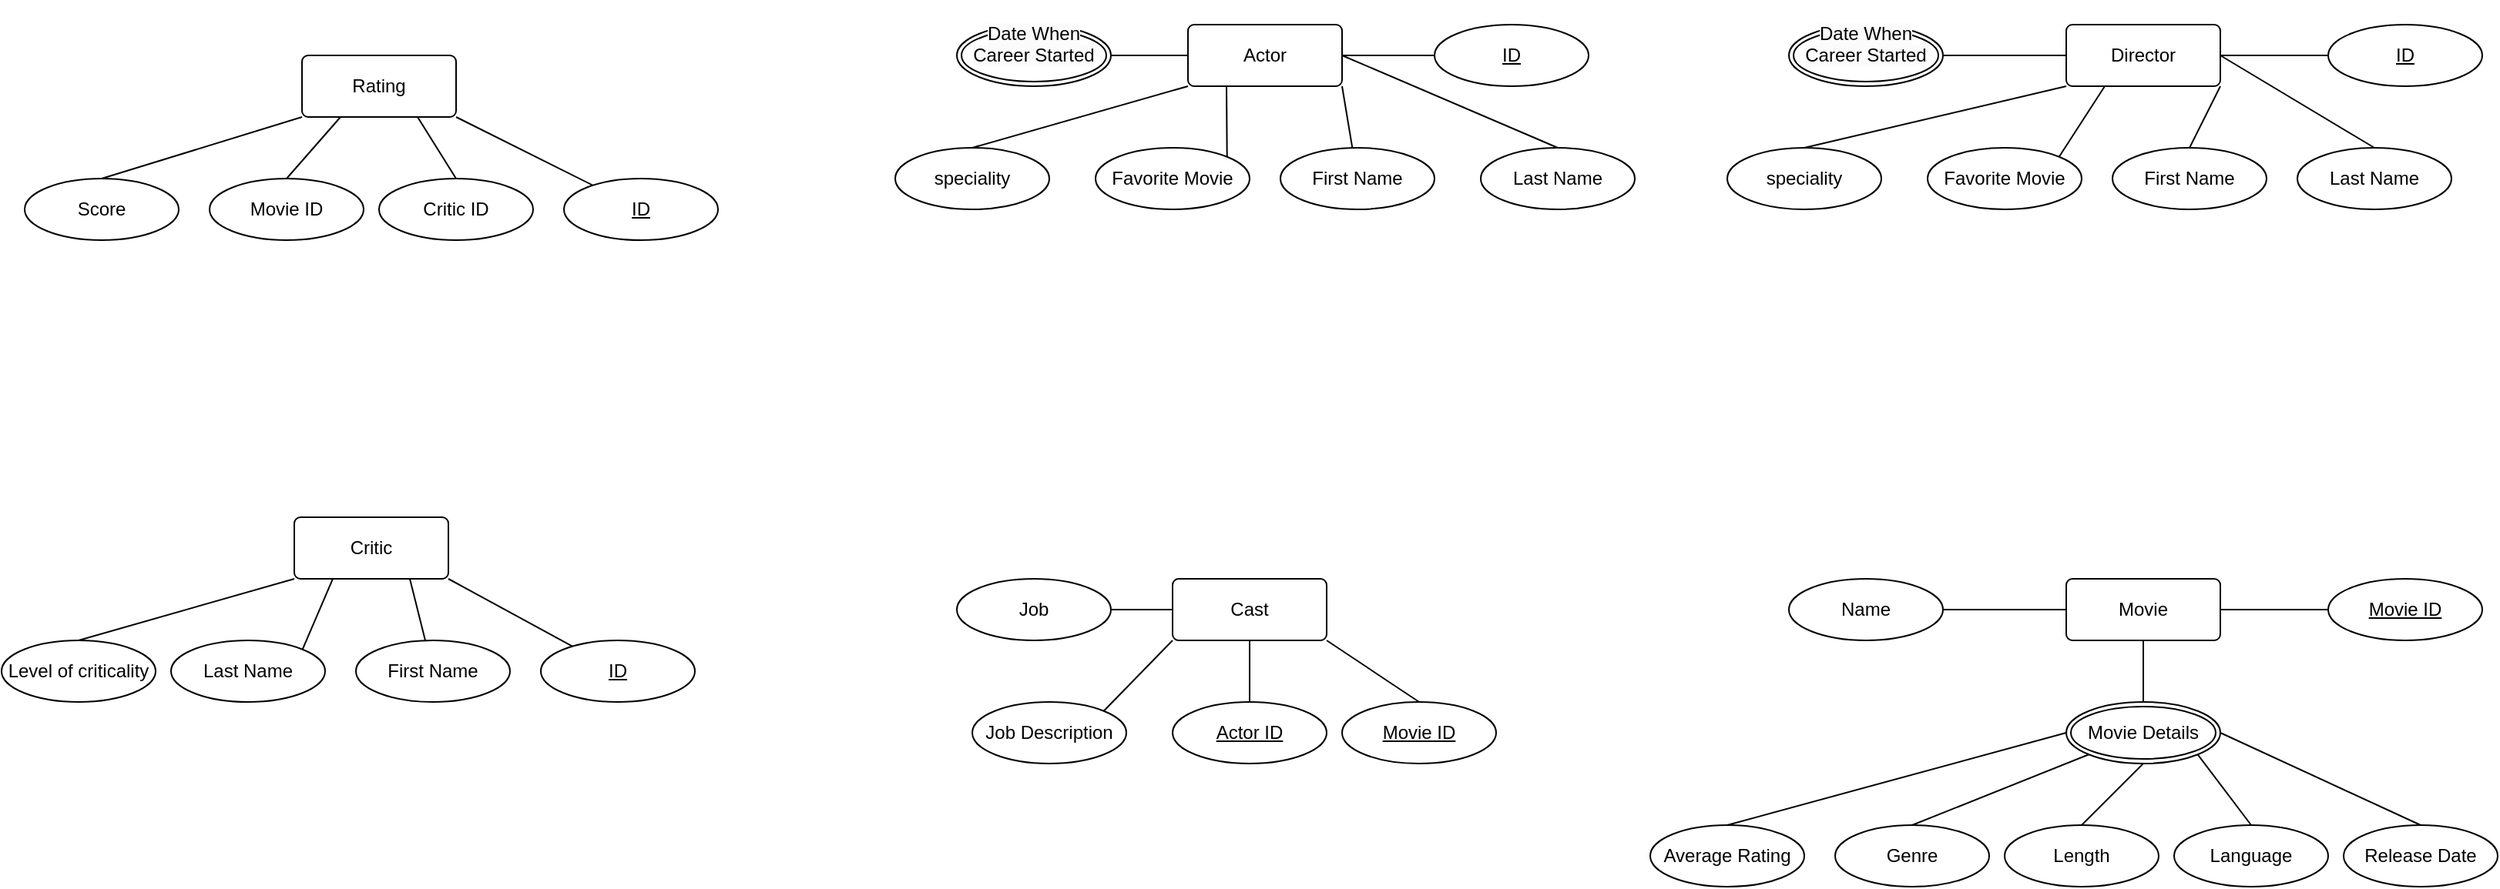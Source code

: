 <mxfile version="20.8.22" type="github">
  <diagram name="Page-1" id="e56a1550-8fbb-45ad-956c-1786394a9013">
    <mxGraphModel dx="2534" dy="764" grid="1" gridSize="10" guides="1" tooltips="1" connect="1" arrows="1" fold="1" page="1" pageScale="1" pageWidth="1100" pageHeight="850" background="none" math="0" shadow="0">
      <root>
        <mxCell id="0" />
        <mxCell id="1" parent="0" />
        <mxCell id="o5k_G5LygYLpbHygVO8U-1" value="Actor" style="rounded=1;arcSize=10;whiteSpace=wrap;html=1;align=center;" vertex="1" parent="1">
          <mxGeometry x="210" y="80" width="100" height="40" as="geometry" />
        </mxCell>
        <mxCell id="o5k_G5LygYLpbHygVO8U-2" value="speciality" style="ellipse;whiteSpace=wrap;html=1;align=center;" vertex="1" parent="1">
          <mxGeometry x="20" y="160" width="100" height="40" as="geometry" />
        </mxCell>
        <mxCell id="o5k_G5LygYLpbHygVO8U-3" value="Favorite Movie" style="ellipse;whiteSpace=wrap;html=1;align=center;" vertex="1" parent="1">
          <mxGeometry x="150" y="160" width="100" height="40" as="geometry" />
        </mxCell>
        <mxCell id="o5k_G5LygYLpbHygVO8U-5" value="" style="endArrow=none;html=1;rounded=0;entryX=0;entryY=1;entryDx=0;entryDy=0;exitX=0.5;exitY=0;exitDx=0;exitDy=0;" edge="1" parent="1" source="o5k_G5LygYLpbHygVO8U-2" target="o5k_G5LygYLpbHygVO8U-1">
          <mxGeometry relative="1" as="geometry">
            <mxPoint x="60" y="130" as="sourcePoint" />
            <mxPoint x="220" y="130" as="targetPoint" />
            <Array as="points" />
          </mxGeometry>
        </mxCell>
        <mxCell id="o5k_G5LygYLpbHygVO8U-6" value="" style="endArrow=none;html=1;rounded=0;exitX=1;exitY=0;exitDx=0;exitDy=0;entryX=0.25;entryY=1;entryDx=0;entryDy=0;" edge="1" parent="1" source="o5k_G5LygYLpbHygVO8U-3" target="o5k_G5LygYLpbHygVO8U-1">
          <mxGeometry relative="1" as="geometry">
            <mxPoint x="240" y="250" as="sourcePoint" />
            <mxPoint x="400" y="250" as="targetPoint" />
          </mxGeometry>
        </mxCell>
        <mxCell id="o5k_G5LygYLpbHygVO8U-7" value="" style="endArrow=none;html=1;rounded=0;exitX=1;exitY=0.5;exitDx=0;exitDy=0;startArrow=none;" edge="1" parent="1" source="o5k_G5LygYLpbHygVO8U-4">
          <mxGeometry relative="1" as="geometry">
            <mxPoint x="270" y="180" as="sourcePoint" />
            <mxPoint x="420" y="100" as="targetPoint" />
            <Array as="points">
              <mxPoint x="420" y="100" />
            </Array>
          </mxGeometry>
        </mxCell>
        <mxCell id="o5k_G5LygYLpbHygVO8U-9" value="First Name" style="ellipse;whiteSpace=wrap;html=1;align=center;" vertex="1" parent="1">
          <mxGeometry x="270" y="160" width="100" height="40" as="geometry" />
        </mxCell>
        <mxCell id="o5k_G5LygYLpbHygVO8U-10" value="Last Name" style="ellipse;whiteSpace=wrap;html=1;align=center;" vertex="1" parent="1">
          <mxGeometry x="400" y="160" width="100" height="40" as="geometry" />
        </mxCell>
        <mxCell id="o5k_G5LygYLpbHygVO8U-11" value="" style="endArrow=none;html=1;rounded=0;exitX=1;exitY=1;exitDx=0;exitDy=0;" edge="1" parent="1" source="o5k_G5LygYLpbHygVO8U-1" target="o5k_G5LygYLpbHygVO8U-9">
          <mxGeometry relative="1" as="geometry">
            <mxPoint x="240" y="250" as="sourcePoint" />
            <mxPoint x="400" y="250" as="targetPoint" />
          </mxGeometry>
        </mxCell>
        <mxCell id="o5k_G5LygYLpbHygVO8U-12" value="" style="endArrow=none;html=1;rounded=0;entryX=0.5;entryY=0;entryDx=0;entryDy=0;exitX=1;exitY=0.5;exitDx=0;exitDy=0;" edge="1" parent="1" source="o5k_G5LygYLpbHygVO8U-1" target="o5k_G5LygYLpbHygVO8U-10">
          <mxGeometry relative="1" as="geometry">
            <mxPoint x="240" y="250" as="sourcePoint" />
            <mxPoint x="400" y="250" as="targetPoint" />
          </mxGeometry>
        </mxCell>
        <mxCell id="o5k_G5LygYLpbHygVO8U-14" value="&#xa;&lt;span style=&quot;color: rgb(0, 0, 0); font-family: Helvetica; font-size: 12px; font-style: normal; font-variant-ligatures: normal; font-variant-caps: normal; font-weight: 400; letter-spacing: normal; orphans: 2; text-align: center; text-indent: 0px; text-transform: none; widows: 2; word-spacing: 0px; -webkit-text-stroke-width: 0px; background-color: rgb(251, 251, 251); text-decoration-thickness: initial; text-decoration-style: initial; text-decoration-color: initial; float: none; display: inline !important;&quot;&gt;Date When Career Started&lt;/span&gt;&#xa;&#xa;" style="ellipse;shape=doubleEllipse;margin=3;whiteSpace=wrap;html=1;align=center;" vertex="1" parent="1">
          <mxGeometry x="60" y="80" width="100" height="40" as="geometry" />
        </mxCell>
        <mxCell id="o5k_G5LygYLpbHygVO8U-15" value="" style="endArrow=none;html=1;rounded=0;exitX=1;exitY=0.5;exitDx=0;exitDy=0;entryX=0;entryY=0.5;entryDx=0;entryDy=0;" edge="1" parent="1" source="o5k_G5LygYLpbHygVO8U-14" target="o5k_G5LygYLpbHygVO8U-1">
          <mxGeometry relative="1" as="geometry">
            <mxPoint x="470" y="370" as="sourcePoint" />
            <mxPoint x="630" y="370" as="targetPoint" />
          </mxGeometry>
        </mxCell>
        <mxCell id="o5k_G5LygYLpbHygVO8U-29" value="Director" style="rounded=1;arcSize=10;whiteSpace=wrap;html=1;align=center;" vertex="1" parent="1">
          <mxGeometry x="780" y="80" width="100" height="40" as="geometry" />
        </mxCell>
        <mxCell id="o5k_G5LygYLpbHygVO8U-30" value="speciality" style="ellipse;whiteSpace=wrap;html=1;align=center;" vertex="1" parent="1">
          <mxGeometry x="560" y="160" width="100" height="40" as="geometry" />
        </mxCell>
        <mxCell id="o5k_G5LygYLpbHygVO8U-31" value="Favorite Movie" style="ellipse;whiteSpace=wrap;html=1;align=center;" vertex="1" parent="1">
          <mxGeometry x="690" y="160" width="100" height="40" as="geometry" />
        </mxCell>
        <mxCell id="o5k_G5LygYLpbHygVO8U-32" value="ID" style="ellipse;whiteSpace=wrap;html=1;align=center;fontStyle=4;" vertex="1" parent="1">
          <mxGeometry x="950" y="80" width="100" height="40" as="geometry" />
        </mxCell>
        <mxCell id="o5k_G5LygYLpbHygVO8U-33" value="" style="endArrow=none;html=1;rounded=0;entryX=0;entryY=1;entryDx=0;entryDy=0;exitX=0.5;exitY=0;exitDx=0;exitDy=0;" edge="1" parent="1" source="o5k_G5LygYLpbHygVO8U-30" target="o5k_G5LygYLpbHygVO8U-29">
          <mxGeometry relative="1" as="geometry">
            <mxPoint x="600" y="130" as="sourcePoint" />
            <mxPoint x="760" y="130" as="targetPoint" />
            <Array as="points" />
          </mxGeometry>
        </mxCell>
        <mxCell id="o5k_G5LygYLpbHygVO8U-34" value="" style="endArrow=none;html=1;rounded=0;exitX=1;exitY=0;exitDx=0;exitDy=0;entryX=0.25;entryY=1;entryDx=0;entryDy=0;" edge="1" parent="1" source="o5k_G5LygYLpbHygVO8U-31" target="o5k_G5LygYLpbHygVO8U-29">
          <mxGeometry relative="1" as="geometry">
            <mxPoint x="780" y="250" as="sourcePoint" />
            <mxPoint x="940" y="250" as="targetPoint" />
          </mxGeometry>
        </mxCell>
        <mxCell id="o5k_G5LygYLpbHygVO8U-35" value="" style="endArrow=none;html=1;rounded=0;exitX=1;exitY=0.5;exitDx=0;exitDy=0;entryX=0;entryY=0.5;entryDx=0;entryDy=0;" edge="1" parent="1" source="o5k_G5LygYLpbHygVO8U-29" target="o5k_G5LygYLpbHygVO8U-32">
          <mxGeometry relative="1" as="geometry">
            <mxPoint x="810" y="180" as="sourcePoint" />
            <mxPoint x="940" y="250" as="targetPoint" />
          </mxGeometry>
        </mxCell>
        <mxCell id="o5k_G5LygYLpbHygVO8U-36" value="First Name" style="ellipse;whiteSpace=wrap;html=1;align=center;" vertex="1" parent="1">
          <mxGeometry x="810" y="160" width="100" height="40" as="geometry" />
        </mxCell>
        <mxCell id="o5k_G5LygYLpbHygVO8U-37" value="Last Name" style="ellipse;whiteSpace=wrap;html=1;align=center;" vertex="1" parent="1">
          <mxGeometry x="930" y="160" width="100" height="40" as="geometry" />
        </mxCell>
        <mxCell id="o5k_G5LygYLpbHygVO8U-38" value="" style="endArrow=none;html=1;rounded=0;exitX=1;exitY=1;exitDx=0;exitDy=0;entryX=0.5;entryY=0;entryDx=0;entryDy=0;" edge="1" parent="1" source="o5k_G5LygYLpbHygVO8U-29" target="o5k_G5LygYLpbHygVO8U-36">
          <mxGeometry relative="1" as="geometry">
            <mxPoint x="780" y="250" as="sourcePoint" />
            <mxPoint x="940" y="250" as="targetPoint" />
          </mxGeometry>
        </mxCell>
        <mxCell id="o5k_G5LygYLpbHygVO8U-39" value="" style="endArrow=none;html=1;rounded=0;entryX=0.5;entryY=0;entryDx=0;entryDy=0;exitX=1;exitY=0.5;exitDx=0;exitDy=0;" edge="1" parent="1" source="o5k_G5LygYLpbHygVO8U-29" target="o5k_G5LygYLpbHygVO8U-37">
          <mxGeometry relative="1" as="geometry">
            <mxPoint x="780" y="250" as="sourcePoint" />
            <mxPoint x="940" y="250" as="targetPoint" />
          </mxGeometry>
        </mxCell>
        <mxCell id="o5k_G5LygYLpbHygVO8U-40" value="&#xa;&lt;span style=&quot;color: rgb(0, 0, 0); font-family: Helvetica; font-size: 12px; font-style: normal; font-variant-ligatures: normal; font-variant-caps: normal; font-weight: 400; letter-spacing: normal; orphans: 2; text-align: center; text-indent: 0px; text-transform: none; widows: 2; word-spacing: 0px; -webkit-text-stroke-width: 0px; background-color: rgb(251, 251, 251); text-decoration-thickness: initial; text-decoration-style: initial; text-decoration-color: initial; float: none; display: inline !important;&quot;&gt;Date When Career Started&lt;/span&gt;&#xa;&#xa;" style="ellipse;shape=doubleEllipse;margin=3;whiteSpace=wrap;html=1;align=center;" vertex="1" parent="1">
          <mxGeometry x="600" y="80" width="100" height="40" as="geometry" />
        </mxCell>
        <mxCell id="o5k_G5LygYLpbHygVO8U-41" value="" style="endArrow=none;html=1;rounded=0;exitX=1;exitY=0.5;exitDx=0;exitDy=0;entryX=0;entryY=0.5;entryDx=0;entryDy=0;" edge="1" parent="1" source="o5k_G5LygYLpbHygVO8U-40" target="o5k_G5LygYLpbHygVO8U-29">
          <mxGeometry relative="1" as="geometry">
            <mxPoint x="1010" y="370" as="sourcePoint" />
            <mxPoint x="1170" y="370" as="targetPoint" />
          </mxGeometry>
        </mxCell>
        <mxCell id="o5k_G5LygYLpbHygVO8U-42" value="Cast" style="rounded=1;arcSize=10;whiteSpace=wrap;html=1;align=center;" vertex="1" parent="1">
          <mxGeometry x="200" y="440" width="100" height="40" as="geometry" />
        </mxCell>
        <mxCell id="o5k_G5LygYLpbHygVO8U-44" value="" style="endArrow=none;html=1;rounded=0;exitX=1;exitY=0.5;exitDx=0;exitDy=0;" edge="1" parent="1" source="o5k_G5LygYLpbHygVO8U-1" target="o5k_G5LygYLpbHygVO8U-4">
          <mxGeometry relative="1" as="geometry">
            <mxPoint x="310" y="100" as="sourcePoint" />
            <mxPoint x="420" y="100" as="targetPoint" />
            <Array as="points" />
          </mxGeometry>
        </mxCell>
        <mxCell id="o5k_G5LygYLpbHygVO8U-4" value="ID" style="ellipse;whiteSpace=wrap;html=1;align=center;fontStyle=4;" vertex="1" parent="1">
          <mxGeometry x="370" y="80" width="100" height="40" as="geometry" />
        </mxCell>
        <mxCell id="o5k_G5LygYLpbHygVO8U-45" value="Job Description" style="ellipse;whiteSpace=wrap;html=1;align=center;" vertex="1" parent="1">
          <mxGeometry x="70" y="520" width="100" height="40" as="geometry" />
        </mxCell>
        <mxCell id="o5k_G5LygYLpbHygVO8U-46" value="" style="endArrow=none;html=1;rounded=0;exitX=1;exitY=0;exitDx=0;exitDy=0;entryX=0;entryY=1;entryDx=0;entryDy=0;" edge="1" parent="1" source="o5k_G5LygYLpbHygVO8U-45" target="o5k_G5LygYLpbHygVO8U-42">
          <mxGeometry relative="1" as="geometry">
            <mxPoint x="460" y="490" as="sourcePoint" />
            <mxPoint x="620" y="490" as="targetPoint" />
          </mxGeometry>
        </mxCell>
        <mxCell id="o5k_G5LygYLpbHygVO8U-47" value="Job" style="ellipse;whiteSpace=wrap;html=1;align=center;" vertex="1" parent="1">
          <mxGeometry x="60" y="440" width="100" height="40" as="geometry" />
        </mxCell>
        <mxCell id="o5k_G5LygYLpbHygVO8U-48" value="" style="endArrow=none;html=1;rounded=0;exitX=1;exitY=0.5;exitDx=0;exitDy=0;entryX=0;entryY=0.5;entryDx=0;entryDy=0;" edge="1" parent="1" source="o5k_G5LygYLpbHygVO8U-47" target="o5k_G5LygYLpbHygVO8U-42">
          <mxGeometry relative="1" as="geometry">
            <mxPoint x="460" y="490" as="sourcePoint" />
            <mxPoint x="620" y="490" as="targetPoint" />
          </mxGeometry>
        </mxCell>
        <mxCell id="o5k_G5LygYLpbHygVO8U-49" value="Actor ID" style="ellipse;whiteSpace=wrap;html=1;align=center;fontStyle=4;" vertex="1" parent="1">
          <mxGeometry x="200" y="520" width="100" height="40" as="geometry" />
        </mxCell>
        <mxCell id="o5k_G5LygYLpbHygVO8U-50" value="Movie ID" style="ellipse;whiteSpace=wrap;html=1;align=center;fontStyle=4;" vertex="1" parent="1">
          <mxGeometry x="310" y="520" width="100" height="40" as="geometry" />
        </mxCell>
        <mxCell id="o5k_G5LygYLpbHygVO8U-55" value="" style="endArrow=none;html=1;rounded=0;exitX=0.5;exitY=0;exitDx=0;exitDy=0;entryX=1;entryY=1;entryDx=0;entryDy=0;" edge="1" parent="1" source="o5k_G5LygYLpbHygVO8U-50" target="o5k_G5LygYLpbHygVO8U-42">
          <mxGeometry relative="1" as="geometry">
            <mxPoint x="460" y="490" as="sourcePoint" />
            <mxPoint x="620" y="490" as="targetPoint" />
          </mxGeometry>
        </mxCell>
        <mxCell id="o5k_G5LygYLpbHygVO8U-56" value="" style="endArrow=none;html=1;rounded=0;exitX=0.5;exitY=0;exitDx=0;exitDy=0;" edge="1" parent="1" source="o5k_G5LygYLpbHygVO8U-49" target="o5k_G5LygYLpbHygVO8U-42">
          <mxGeometry relative="1" as="geometry">
            <mxPoint x="460" y="490" as="sourcePoint" />
            <mxPoint x="620" y="490" as="targetPoint" />
          </mxGeometry>
        </mxCell>
        <mxCell id="o5k_G5LygYLpbHygVO8U-57" value="Movie" style="rounded=1;arcSize=10;whiteSpace=wrap;html=1;align=center;" vertex="1" parent="1">
          <mxGeometry x="780" y="440" width="100" height="40" as="geometry" />
        </mxCell>
        <mxCell id="o5k_G5LygYLpbHygVO8U-58" value="Name" style="ellipse;whiteSpace=wrap;html=1;align=center;" vertex="1" parent="1">
          <mxGeometry x="600" y="440" width="100" height="40" as="geometry" />
        </mxCell>
        <mxCell id="o5k_G5LygYLpbHygVO8U-60" value="" style="endArrow=none;html=1;rounded=0;exitX=1;exitY=0.5;exitDx=0;exitDy=0;entryX=0;entryY=0.5;entryDx=0;entryDy=0;" edge="1" parent="1" source="o5k_G5LygYLpbHygVO8U-58" target="o5k_G5LygYLpbHygVO8U-57">
          <mxGeometry relative="1" as="geometry">
            <mxPoint x="445" y="490" as="sourcePoint" />
            <mxPoint x="605" y="490" as="targetPoint" />
          </mxGeometry>
        </mxCell>
        <mxCell id="o5k_G5LygYLpbHygVO8U-63" value="Movie ID" style="ellipse;whiteSpace=wrap;html=1;align=center;fontStyle=4;" vertex="1" parent="1">
          <mxGeometry x="950" y="440" width="100" height="40" as="geometry" />
        </mxCell>
        <mxCell id="o5k_G5LygYLpbHygVO8U-67" value="Length" style="ellipse;whiteSpace=wrap;html=1;align=center;" vertex="1" parent="1">
          <mxGeometry x="740" y="600" width="100" height="40" as="geometry" />
        </mxCell>
        <mxCell id="o5k_G5LygYLpbHygVO8U-68" value="Language" style="ellipse;whiteSpace=wrap;html=1;align=center;" vertex="1" parent="1">
          <mxGeometry x="850" y="600" width="100" height="40" as="geometry" />
        </mxCell>
        <mxCell id="o5k_G5LygYLpbHygVO8U-69" value="Genre" style="ellipse;whiteSpace=wrap;html=1;align=center;" vertex="1" parent="1">
          <mxGeometry x="630" y="600" width="100" height="40" as="geometry" />
        </mxCell>
        <mxCell id="o5k_G5LygYLpbHygVO8U-70" value="Average Rating" style="ellipse;whiteSpace=wrap;html=1;align=center;" vertex="1" parent="1">
          <mxGeometry x="510" y="600" width="100" height="40" as="geometry" />
        </mxCell>
        <mxCell id="o5k_G5LygYLpbHygVO8U-71" value="Movie Details" style="ellipse;shape=doubleEllipse;margin=3;whiteSpace=wrap;html=1;align=center;" vertex="1" parent="1">
          <mxGeometry x="780" y="520" width="100" height="40" as="geometry" />
        </mxCell>
        <mxCell id="o5k_G5LygYLpbHygVO8U-72" value="" style="endArrow=none;html=1;rounded=0;exitX=0.5;exitY=0;exitDx=0;exitDy=0;entryX=0;entryY=0.5;entryDx=0;entryDy=0;" edge="1" parent="1" source="o5k_G5LygYLpbHygVO8U-70" target="o5k_G5LygYLpbHygVO8U-71">
          <mxGeometry relative="1" as="geometry">
            <mxPoint x="665" y="395" as="sourcePoint" />
            <mxPoint x="825" y="395" as="targetPoint" />
          </mxGeometry>
        </mxCell>
        <mxCell id="o5k_G5LygYLpbHygVO8U-74" value="" style="endArrow=none;html=1;rounded=0;entryX=0.5;entryY=0;entryDx=0;entryDy=0;exitX=0;exitY=1;exitDx=0;exitDy=0;" edge="1" parent="1" source="o5k_G5LygYLpbHygVO8U-71" target="o5k_G5LygYLpbHygVO8U-69">
          <mxGeometry relative="1" as="geometry">
            <mxPoint x="665" y="395" as="sourcePoint" />
            <mxPoint x="825" y="395" as="targetPoint" />
          </mxGeometry>
        </mxCell>
        <mxCell id="o5k_G5LygYLpbHygVO8U-75" value="" style="endArrow=none;html=1;rounded=0;exitX=0.5;exitY=0;exitDx=0;exitDy=0;entryX=0.5;entryY=1;entryDx=0;entryDy=0;" edge="1" parent="1" source="o5k_G5LygYLpbHygVO8U-67" target="o5k_G5LygYLpbHygVO8U-71">
          <mxGeometry relative="1" as="geometry">
            <mxPoint x="665" y="395" as="sourcePoint" />
            <mxPoint x="955" y="545" as="targetPoint" />
          </mxGeometry>
        </mxCell>
        <mxCell id="o5k_G5LygYLpbHygVO8U-76" value="" style="endArrow=none;html=1;rounded=0;exitX=0.5;exitY=0;exitDx=0;exitDy=0;entryX=1;entryY=1;entryDx=0;entryDy=0;" edge="1" parent="1" source="o5k_G5LygYLpbHygVO8U-68" target="o5k_G5LygYLpbHygVO8U-71">
          <mxGeometry relative="1" as="geometry">
            <mxPoint x="705" y="405" as="sourcePoint" />
            <mxPoint x="865" y="405" as="targetPoint" />
          </mxGeometry>
        </mxCell>
        <mxCell id="o5k_G5LygYLpbHygVO8U-77" value="Release Date" style="ellipse;whiteSpace=wrap;html=1;align=center;" vertex="1" parent="1">
          <mxGeometry x="960" y="600" width="100" height="40" as="geometry" />
        </mxCell>
        <mxCell id="o5k_G5LygYLpbHygVO8U-78" value="" style="endArrow=none;html=1;rounded=0;exitX=0.5;exitY=0;exitDx=0;exitDy=0;entryX=1;entryY=0.5;entryDx=0;entryDy=0;" edge="1" parent="1" source="o5k_G5LygYLpbHygVO8U-77" target="o5k_G5LygYLpbHygVO8U-71">
          <mxGeometry relative="1" as="geometry">
            <mxPoint x="705" y="405" as="sourcePoint" />
            <mxPoint x="865" y="405" as="targetPoint" />
          </mxGeometry>
        </mxCell>
        <mxCell id="o5k_G5LygYLpbHygVO8U-80" value="" style="endArrow=none;html=1;rounded=0;exitX=0.5;exitY=1;exitDx=0;exitDy=0;entryX=0.5;entryY=0;entryDx=0;entryDy=0;" edge="1" parent="1" source="o5k_G5LygYLpbHygVO8U-57" target="o5k_G5LygYLpbHygVO8U-71">
          <mxGeometry relative="1" as="geometry">
            <mxPoint x="575" y="520" as="sourcePoint" />
            <mxPoint x="735" y="520" as="targetPoint" />
          </mxGeometry>
        </mxCell>
        <mxCell id="o5k_G5LygYLpbHygVO8U-81" value="" style="endArrow=none;html=1;rounded=0;exitX=1;exitY=0.5;exitDx=0;exitDy=0;entryX=0;entryY=0.5;entryDx=0;entryDy=0;" edge="1" parent="1" source="o5k_G5LygYLpbHygVO8U-57" target="o5k_G5LygYLpbHygVO8U-63">
          <mxGeometry relative="1" as="geometry">
            <mxPoint x="605" y="520" as="sourcePoint" />
            <mxPoint x="765" y="520" as="targetPoint" />
          </mxGeometry>
        </mxCell>
        <mxCell id="o5k_G5LygYLpbHygVO8U-84" value="Rating" style="rounded=1;arcSize=10;whiteSpace=wrap;html=1;align=center;" vertex="1" parent="1">
          <mxGeometry x="-365" y="100" width="100" height="40" as="geometry" />
        </mxCell>
        <mxCell id="o5k_G5LygYLpbHygVO8U-85" value="ID" style="ellipse;whiteSpace=wrap;html=1;align=center;fontStyle=4;" vertex="1" parent="1">
          <mxGeometry x="-195" y="180" width="100" height="40" as="geometry" />
        </mxCell>
        <mxCell id="o5k_G5LygYLpbHygVO8U-86" value="" style="endArrow=none;html=1;rounded=0;exitX=1;exitY=1;exitDx=0;exitDy=0;" edge="1" parent="1" source="o5k_G5LygYLpbHygVO8U-84" target="o5k_G5LygYLpbHygVO8U-85">
          <mxGeometry relative="1" as="geometry">
            <mxPoint x="-195" y="-80" as="sourcePoint" />
            <mxPoint x="-35" y="-80" as="targetPoint" />
          </mxGeometry>
        </mxCell>
        <mxCell id="o5k_G5LygYLpbHygVO8U-87" value="Critic ID" style="ellipse;whiteSpace=wrap;html=1;align=center;" vertex="1" parent="1">
          <mxGeometry x="-315" y="180" width="100" height="40" as="geometry" />
        </mxCell>
        <mxCell id="o5k_G5LygYLpbHygVO8U-88" value="Movie ID" style="ellipse;whiteSpace=wrap;html=1;align=center;" vertex="1" parent="1">
          <mxGeometry x="-425" y="180" width="100" height="40" as="geometry" />
        </mxCell>
        <mxCell id="o5k_G5LygYLpbHygVO8U-89" value="Score" style="ellipse;whiteSpace=wrap;html=1;align=center;" vertex="1" parent="1">
          <mxGeometry x="-545" y="180" width="100" height="40" as="geometry" />
        </mxCell>
        <mxCell id="o5k_G5LygYLpbHygVO8U-90" value="" style="endArrow=none;html=1;rounded=0;entryX=0;entryY=1;entryDx=0;entryDy=0;exitX=0.5;exitY=0;exitDx=0;exitDy=0;" edge="1" parent="1" source="o5k_G5LygYLpbHygVO8U-89" target="o5k_G5LygYLpbHygVO8U-84">
          <mxGeometry relative="1" as="geometry">
            <mxPoint x="-475" y="100" as="sourcePoint" />
            <mxPoint x="-395" y="140" as="targetPoint" />
          </mxGeometry>
        </mxCell>
        <mxCell id="o5k_G5LygYLpbHygVO8U-91" value="" style="endArrow=none;html=1;rounded=0;exitX=0.5;exitY=0;exitDx=0;exitDy=0;entryX=0.25;entryY=1;entryDx=0;entryDy=0;" edge="1" parent="1" source="o5k_G5LygYLpbHygVO8U-88" target="o5k_G5LygYLpbHygVO8U-84">
          <mxGeometry relative="1" as="geometry">
            <mxPoint x="-195" y="-80" as="sourcePoint" />
            <mxPoint x="-35" y="-80" as="targetPoint" />
          </mxGeometry>
        </mxCell>
        <mxCell id="o5k_G5LygYLpbHygVO8U-92" value="" style="endArrow=none;html=1;rounded=0;exitX=0.75;exitY=1;exitDx=0;exitDy=0;entryX=0.5;entryY=0;entryDx=0;entryDy=0;" edge="1" parent="1" source="o5k_G5LygYLpbHygVO8U-84" target="o5k_G5LygYLpbHygVO8U-87">
          <mxGeometry relative="1" as="geometry">
            <mxPoint x="-195" y="-80" as="sourcePoint" />
            <mxPoint x="-35" y="-80" as="targetPoint" />
          </mxGeometry>
        </mxCell>
        <mxCell id="o5k_G5LygYLpbHygVO8U-94" value="Critic" style="rounded=1;arcSize=10;whiteSpace=wrap;html=1;align=center;" vertex="1" parent="1">
          <mxGeometry x="-370" y="400" width="100" height="40" as="geometry" />
        </mxCell>
        <mxCell id="o5k_G5LygYLpbHygVO8U-95" value="Level of criticality" style="ellipse;whiteSpace=wrap;html=1;align=center;" vertex="1" parent="1">
          <mxGeometry x="-560" y="480" width="100" height="40" as="geometry" />
        </mxCell>
        <mxCell id="o5k_G5LygYLpbHygVO8U-96" value="Last Name" style="ellipse;whiteSpace=wrap;html=1;align=center;" vertex="1" parent="1">
          <mxGeometry x="-450" y="480" width="100" height="40" as="geometry" />
        </mxCell>
        <mxCell id="o5k_G5LygYLpbHygVO8U-97" value="" style="endArrow=none;html=1;rounded=0;entryX=0;entryY=1;entryDx=0;entryDy=0;exitX=0.5;exitY=0;exitDx=0;exitDy=0;" edge="1" parent="1" source="o5k_G5LygYLpbHygVO8U-95" target="o5k_G5LygYLpbHygVO8U-94">
          <mxGeometry relative="1" as="geometry">
            <mxPoint x="-520" y="450" as="sourcePoint" />
            <mxPoint x="-360" y="450" as="targetPoint" />
            <Array as="points" />
          </mxGeometry>
        </mxCell>
        <mxCell id="o5k_G5LygYLpbHygVO8U-98" value="" style="endArrow=none;html=1;rounded=0;exitX=1;exitY=0;exitDx=0;exitDy=0;entryX=0.25;entryY=1;entryDx=0;entryDy=0;" edge="1" parent="1" source="o5k_G5LygYLpbHygVO8U-96" target="o5k_G5LygYLpbHygVO8U-94">
          <mxGeometry relative="1" as="geometry">
            <mxPoint x="-340" y="570" as="sourcePoint" />
            <mxPoint x="-180" y="570" as="targetPoint" />
          </mxGeometry>
        </mxCell>
        <mxCell id="o5k_G5LygYLpbHygVO8U-100" value="First Name" style="ellipse;whiteSpace=wrap;html=1;align=center;" vertex="1" parent="1">
          <mxGeometry x="-330" y="480" width="100" height="40" as="geometry" />
        </mxCell>
        <mxCell id="o5k_G5LygYLpbHygVO8U-101" value="" style="endArrow=none;html=1;rounded=0;exitX=0.75;exitY=1;exitDx=0;exitDy=0;" edge="1" parent="1" source="o5k_G5LygYLpbHygVO8U-94" target="o5k_G5LygYLpbHygVO8U-100">
          <mxGeometry relative="1" as="geometry">
            <mxPoint x="-340" y="570" as="sourcePoint" />
            <mxPoint x="-180" y="570" as="targetPoint" />
          </mxGeometry>
        </mxCell>
        <mxCell id="o5k_G5LygYLpbHygVO8U-105" value="" style="endArrow=none;html=1;rounded=0;exitX=1;exitY=1;exitDx=0;exitDy=0;" edge="1" parent="1" source="o5k_G5LygYLpbHygVO8U-94" target="o5k_G5LygYLpbHygVO8U-106">
          <mxGeometry relative="1" as="geometry">
            <mxPoint x="-270" y="420" as="sourcePoint" />
            <mxPoint x="-160" y="420" as="targetPoint" />
            <Array as="points" />
          </mxGeometry>
        </mxCell>
        <mxCell id="o5k_G5LygYLpbHygVO8U-106" value="ID" style="ellipse;whiteSpace=wrap;html=1;align=center;fontStyle=4;" vertex="1" parent="1">
          <mxGeometry x="-210" y="480" width="100" height="40" as="geometry" />
        </mxCell>
      </root>
    </mxGraphModel>
  </diagram>
</mxfile>
